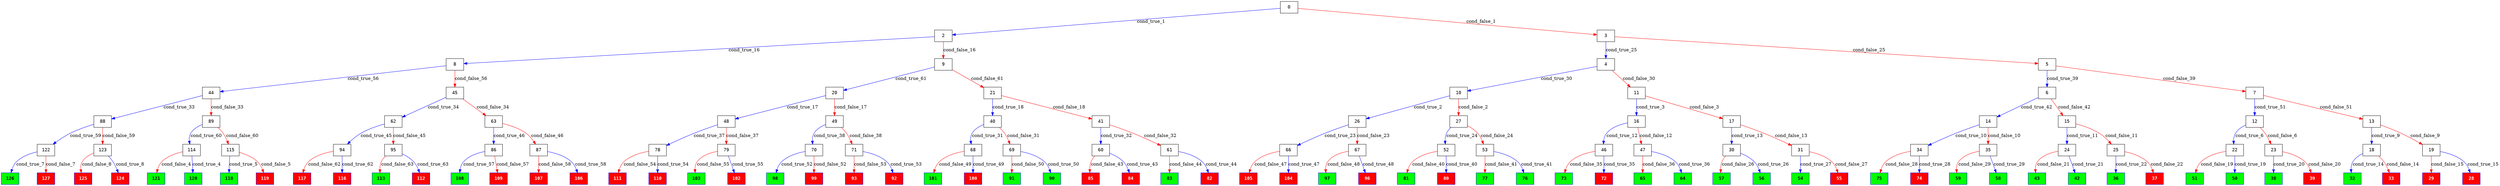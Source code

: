digraph ExecutionTree {
	node [color=black fontname=Courier height=.5 shape=record]
	98 [color=blue, fillcolor=green, style=filled, fontcolor=black, fontname="Courier-Bold"]
	97 [color=blue, fillcolor=green, style=filled, fontcolor=black, fontname="Courier-Bold"]
	91 [color=blue, fillcolor=green, style=filled, fontcolor=black, fontname="Courier-Bold"]
	90 [color=blue, fillcolor=green, style=filled, fontcolor=black, fontname="Courier-Bold"]
	83 [color=blue, fillcolor=green, style=filled, fontcolor=black, fontname="Courier-Bold"]
	81 [color=blue, fillcolor=green, style=filled, fontcolor=black, fontname="Courier-Bold"]
	77 [color=blue, fillcolor=green, style=filled, fontcolor=black, fontname="Courier-Bold"]
	76 [color=blue, fillcolor=green, style=filled, fontcolor=black, fontname="Courier-Bold"]
	75 [color=blue, fillcolor=green, style=filled, fontcolor=black, fontname="Courier-Bold"]
	73 [color=blue, fillcolor=green, style=filled, fontcolor=black, fontname="Courier-Bold"]
	65 [color=blue, fillcolor=green, style=filled, fontcolor=black, fontname="Courier-Bold"]
	64 [color=blue, fillcolor=green, style=filled, fontcolor=black, fontname="Courier-Bold"]
	59 [color=blue, fillcolor=green, style=filled, fontcolor=black, fontname="Courier-Bold"]
	58 [color=blue, fillcolor=green, style=filled, fontcolor=black, fontname="Courier-Bold"]
	57 [color=blue, fillcolor=green, style=filled, fontcolor=black, fontname="Courier-Bold"]
	56 [color=blue, fillcolor=green, style=filled, fontcolor=black, fontname="Courier-Bold"]
	54 [color=blue, fillcolor=green, style=filled, fontcolor=black, fontname="Courier-Bold"]
	51 [color=blue, fillcolor=green, style=filled, fontcolor=black, fontname="Courier-Bold"]
	50 [color=blue, fillcolor=green, style=filled, fontcolor=black, fontname="Courier-Bold"]
	43 [color=blue, fillcolor=green, style=filled, fontcolor=black, fontname="Courier-Bold"]
	42 [color=blue, fillcolor=green, style=filled, fontcolor=black, fontname="Courier-Bold"]
	38 [color=blue, fillcolor=green, style=filled, fontcolor=black, fontname="Courier-Bold"]
	36 [color=blue, fillcolor=green, style=filled, fontcolor=black, fontname="Courier-Bold"]
	32 [color=blue, fillcolor=green, style=filled, fontcolor=black, fontname="Courier-Bold"]
	126 [color=blue, fillcolor=green, style=filled, fontcolor=black, fontname="Courier-Bold"]
	121 [color=blue, fillcolor=green, style=filled, fontcolor=black, fontname="Courier-Bold"]
	120 [color=blue, fillcolor=green, style=filled, fontcolor=black, fontname="Courier-Bold"]
	118 [color=blue, fillcolor=green, style=filled, fontcolor=black, fontname="Courier-Bold"]
	113 [color=blue, fillcolor=green, style=filled, fontcolor=black, fontname="Courier-Bold"]
	108 [color=blue, fillcolor=green, style=filled, fontcolor=black, fontname="Courier-Bold"]
	103 [color=blue, fillcolor=green, style=filled, fontcolor=black, fontname="Courier-Bold"]
	101 [color=blue, fillcolor=green, style=filled, fontcolor=black, fontname="Courier-Bold"]
	127 [color=blue, fillcolor=red, style=filled, fontcolor=white, fontname="Courier-Bold"]
	125 [color=blue, fillcolor=red, style=filled, fontcolor=white, fontname="Courier-Bold"]
	124 [color=blue, fillcolor=red, style=filled, fontcolor=white, fontname="Courier-Bold"]
	119 [color=blue, fillcolor=red, style=filled, fontcolor=white, fontname="Courier-Bold"]
	72 [color=blue, fillcolor=red, style=filled, fontcolor=white, fontname="Courier-Bold"]
	117 [color=blue, fillcolor=red, style=filled, fontcolor=white, fontname="Courier-Bold"]
	111 [color=blue, fillcolor=red, style=filled, fontcolor=white, fontname="Courier-Bold"]
	109 [color=blue, fillcolor=red, style=filled, fontcolor=white, fontname="Courier-Bold"]
	107 [color=blue, fillcolor=red, style=filled, fontcolor=white, fontname="Courier-Bold"]
	105 [color=blue, fillcolor=red, style=filled, fontcolor=white, fontname="Courier-Bold"]
	99 [color=blue, fillcolor=red, style=filled, fontcolor=white, fontname="Courier-Bold"]
	110 [color=blue, fillcolor=red, style=filled, fontcolor=white, fontname="Courier-Bold"]
	112 [color=blue, fillcolor=red, style=filled, fontcolor=white, fontname="Courier-Bold"]
	93 [color=blue, fillcolor=red, style=filled, fontcolor=white, fontname="Courier-Bold"]
	106 [color=blue, fillcolor=red, style=filled, fontcolor=white, fontname="Courier-Bold"]
	85 [color=blue, fillcolor=red, style=filled, fontcolor=white, fontname="Courier-Bold"]
	102 [color=blue, fillcolor=red, style=filled, fontcolor=white, fontname="Courier-Bold"]
	92 [color=blue, fillcolor=red, style=filled, fontcolor=white, fontname="Courier-Bold"]
	96 [color=blue, fillcolor=red, style=filled, fontcolor=white, fontname="Courier-Bold"]
	82 [color=blue, fillcolor=red, style=filled, fontcolor=white, fontname="Courier-Bold"]
	74 [color=blue, fillcolor=red, style=filled, fontcolor=white, fontname="Courier-Bold"]
	55 [color=blue, fillcolor=red, style=filled, fontcolor=white, fontname="Courier-Bold"]
	116 [color=blue, fillcolor=red, style=filled, fontcolor=white, fontname="Courier-Bold"]
	84 [color=blue, fillcolor=red, style=filled, fontcolor=white, fontname="Courier-Bold"]
	39 [color=blue, fillcolor=red, style=filled, fontcolor=white, fontname="Courier-Bold"]
	104 [color=blue, fillcolor=red, style=filled, fontcolor=white, fontname="Courier-Bold"]
	37 [color=blue, fillcolor=red, style=filled, fontcolor=white, fontname="Courier-Bold"]
	33 [color=blue, fillcolor=red, style=filled, fontcolor=white, fontname="Courier-Bold"]
	29 [color=blue, fillcolor=red, style=filled, fontcolor=white, fontname="Courier-Bold"]
	80 [color=blue, fillcolor=red, style=filled, fontcolor=white, fontname="Courier-Bold"]
	100 [color=blue, fillcolor=red, style=filled, fontcolor=white, fontname="Courier-Bold"]
	28 [color=blue, fillcolor=red, style=filled, fontcolor=white, fontname="Courier-Bold"]
	0 -> 2 [label=cond_true_1 color=blue]
	0 -> 3 [label=cond_false_1 color=red]
	2 -> 8 [label=cond_true_16 color=blue]
	2 -> 9 [label=cond_false_16 color=red]
	3 -> 4 [label=cond_true_25 color=blue]
	3 -> 5 [label=cond_false_25 color=red]
	10 -> 26 [label=cond_true_2 color=blue]
	10 -> 27 [label=cond_false_2 color=red]
	26 -> 66 [label=cond_true_23 color=blue]
	26 -> 67 [label=cond_false_23 color=red]
	27 -> 52 [label=cond_true_24 color=blue]
	27 -> 53 [label=cond_false_24 color=red]
	11 -> 16 [label=cond_true_3 color=blue]
	11 -> 17 [label=cond_false_3 color=red]
	16 -> 46 [label=cond_true_12 color=blue]
	16 -> 47 [label=cond_false_12 color=red]
	17 -> 30 [label=cond_true_13 color=blue]
	17 -> 31 [label=cond_false_13 color=red]
	114 -> 120 [label=cond_true_4 color=blue]
	114 -> 121 [label=cond_false_4 color=red]
	115 -> 118 [label=cond_true_5 color=blue]
	115 -> 119 [label=cond_false_5 color=red]
	12 -> 22 [label=cond_true_6 color=blue]
	12 -> 23 [label=cond_false_6 color=red]
	22 -> 50 [label=cond_true_19 color=blue]
	22 -> 51 [label=cond_false_19 color=red]
	23 -> 38 [label=cond_true_20 color=blue]
	23 -> 39 [label=cond_false_20 color=red]
	122 -> 126 [label=cond_true_7 color=blue]
	122 -> 127 [label=cond_false_7 color=red]
	123 -> 124 [label=cond_true_8 color=blue]
	123 -> 125 [label=cond_false_8 color=red]
	13 -> 18 [label=cond_true_9 color=blue]
	13 -> 19 [label=cond_false_9 color=red]
	18 -> 32 [label=cond_true_14 color=blue]
	18 -> 33 [label=cond_false_14 color=red]
	19 -> 28 [label=cond_true_15 color=blue]
	19 -> 29 [label=cond_false_15 color=red]
	14 -> 34 [label=cond_true_10 color=blue]
	14 -> 35 [label=cond_false_10 color=red]
	34 -> 74 [label=cond_true_28 color=blue]
	34 -> 75 [label=cond_false_28 color=red]
	35 -> 58 [label=cond_true_29 color=blue]
	35 -> 59 [label=cond_false_29 color=red]
	15 -> 24 [label=cond_true_11 color=blue]
	15 -> 25 [label=cond_false_11 color=red]
	24 -> 42 [label=cond_true_21 color=blue]
	24 -> 43 [label=cond_false_21 color=red]
	25 -> 36 [label=cond_true_22 color=blue]
	25 -> 37 [label=cond_false_22 color=red]
	46 -> 72 [label=cond_true_35 color=blue]
	46 -> 73 [label=cond_false_35 color=red]
	47 -> 64 [label=cond_true_36 color=blue]
	47 -> 65 [label=cond_false_36 color=red]
	30 -> 56 [label=cond_true_26 color=blue]
	30 -> 57 [label=cond_false_26 color=red]
	31 -> 54 [label=cond_true_27 color=blue]
	31 -> 55 [label=cond_false_27 color=red]
	8 -> 44 [label=cond_true_56 color=blue]
	8 -> 45 [label=cond_false_56 color=red]
	9 -> 20 [label=cond_true_61 color=blue]
	9 -> 21 [label=cond_false_61 color=red]
	20 -> 48 [label=cond_true_17 color=blue]
	20 -> 49 [label=cond_false_17 color=red]
	48 -> 78 [label=cond_true_37 color=blue]
	48 -> 79 [label=cond_false_37 color=red]
	49 -> 70 [label=cond_true_38 color=blue]
	49 -> 71 [label=cond_false_38 color=red]
	21 -> 40 [label=cond_true_18 color=blue]
	21 -> 41 [label=cond_false_18 color=red]
	40 -> 68 [label=cond_true_31 color=blue]
	40 -> 69 [label=cond_false_31 color=red]
	41 -> 60 [label=cond_true_32 color=blue]
	41 -> 61 [label=cond_false_32 color=red]
	66 -> 104 [label=cond_true_47 color=blue]
	66 -> 105 [label=cond_false_47 color=red]
	67 -> 96 [label=cond_true_48 color=blue]
	67 -> 97 [label=cond_false_48 color=red]
	52 -> 80 [label=cond_true_40 color=blue]
	52 -> 81 [label=cond_false_40 color=red]
	53 -> 76 [label=cond_true_41 color=blue]
	53 -> 77 [label=cond_false_41 color=red]
	4 -> 10 [label=cond_true_30 color=blue]
	4 -> 11 [label=cond_false_30 color=red]
	5 -> 6 [label=cond_true_39 color=blue]
	5 -> 7 [label=cond_false_39 color=red]
	68 -> 100 [label=cond_true_49 color=blue]
	68 -> 101 [label=cond_false_49 color=red]
	69 -> 90 [label=cond_true_50 color=blue]
	69 -> 91 [label=cond_false_50 color=red]
	60 -> 84 [label=cond_true_43 color=blue]
	60 -> 85 [label=cond_false_43 color=red]
	61 -> 82 [label=cond_true_44 color=blue]
	61 -> 83 [label=cond_false_44 color=red]
	44 -> 88 [label=cond_true_33 color=blue]
	44 -> 89 [label=cond_false_33 color=red]
	88 -> 122 [label=cond_true_59 color=blue]
	88 -> 123 [label=cond_false_59 color=red]
	89 -> 114 [label=cond_true_60 color=blue]
	89 -> 115 [label=cond_false_60 color=red]
	45 -> 62 [label=cond_true_34 color=blue]
	45 -> 63 [label=cond_false_34 color=red]
	62 -> 94 [label=cond_true_45 color=blue]
	62 -> 95 [label=cond_false_45 color=red]
	63 -> 86 [label=cond_true_46 color=blue]
	63 -> 87 [label=cond_false_46 color=red]
	78 -> 110 [label=cond_true_54 color=blue]
	78 -> 111 [label=cond_false_54 color=red]
	79 -> 102 [label=cond_true_55 color=blue]
	79 -> 103 [label=cond_false_55 color=red]
	70 -> 98 [label=cond_true_52 color=blue]
	70 -> 99 [label=cond_false_52 color=red]
	71 -> 92 [label=cond_true_53 color=blue]
	71 -> 93 [label=cond_false_53 color=red]
	6 -> 14 [label=cond_true_42 color=blue]
	6 -> 15 [label=cond_false_42 color=red]
	7 -> 12 [label=cond_true_51 color=blue]
	7 -> 13 [label=cond_false_51 color=red]
	94 -> 116 [label=cond_true_62 color=blue]
	94 -> 117 [label=cond_false_62 color=red]
	95 -> 112 [label=cond_true_63 color=blue]
	95 -> 113 [label=cond_false_63 color=red]
	86 -> 108 [label=cond_true_57 color=blue]
	86 -> 109 [label=cond_false_57 color=red]
	87 -> 106 [label=cond_true_58 color=blue]
	87 -> 107 [label=cond_false_58 color=red]
}

